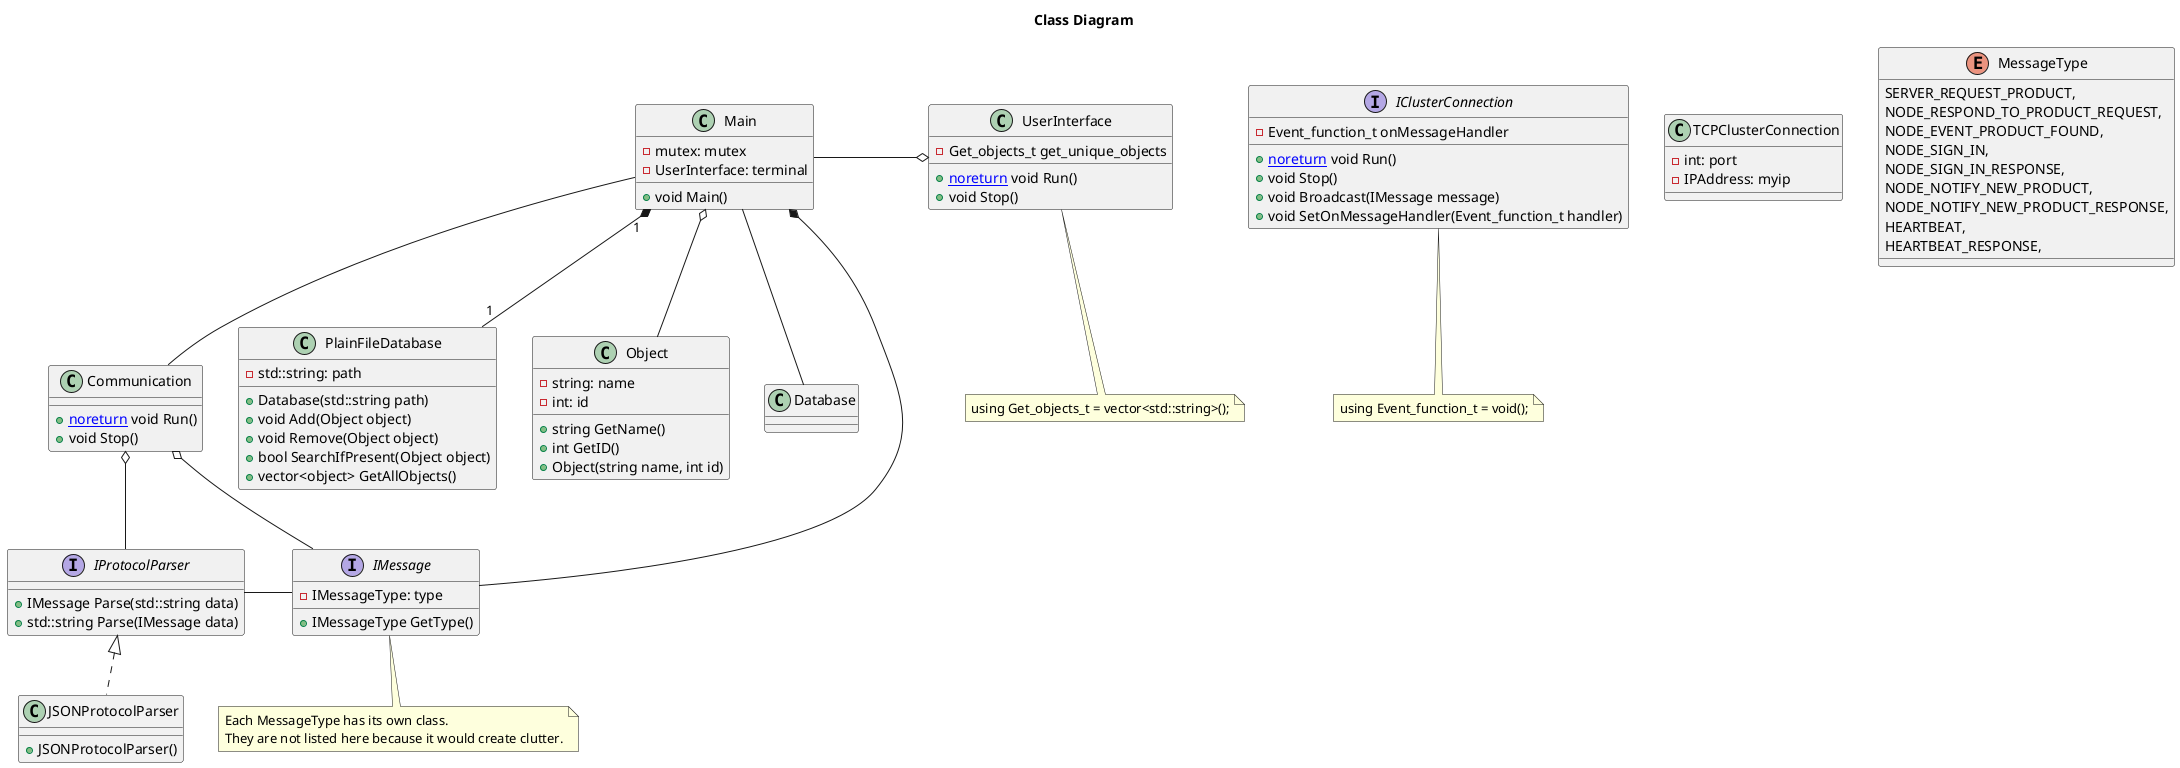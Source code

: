 @startuml ClassDiagram
Title Class Diagram

Class Communication
{
    {method} + [[noreturn]] void Run()
    {method} + void Stop()
}

' using Event_function_t = void();
interface IClusterConnection
{
    {field} - Event_function_t onMessageHandler
    {method} + [[noreturn]] void Run()
    {method} + void Stop()
    {method} + void Broadcast(IMessage message)
    ' {method} + void Send(IMessage message, IPAdress myip)
    {method} + void SetOnMessageHandler(Event_function_t handler)
}

note bottom of IClusterConnection
using Event_function_t = void();
end note

class TCPClusterConnection
{
    {field} - int: port
    {field} - IPAddress: myip
}

Class PlainFileDatabase
{
    {field} - std::string: path
    {method} + Database(std::string path)
    {method} + void Add(Object object)
    {method} + void Remove(Object object)
    {method} + bool SearchIfPresent(Object object)
    {method} + vector<object> GetAllObjects()
}

Class Object
{
    {field} - string: name
    {field} - int: id
    {method} + string GetName()
    {method} + int GetID()
    {method} + Object(string name, int id)
}

enum MessageType
{
    SERVER_REQUEST_PRODUCT,
    NODE_RESPOND_TO_PRODUCT_REQUEST,
    NODE_EVENT_PRODUCT_FOUND,
    NODE_SIGN_IN,
    NODE_SIGN_IN_RESPONSE,
    NODE_NOTIFY_NEW_PRODUCT,
    NODE_NOTIFY_NEW_PRODUCT_RESPONSE,
    HEARTBEAT,
    HEARTBEAT_RESPONSE,
}

interface IMessage
{
    {field} - IMessageType: type
    {method} + IMessageType GetType()
}

note bottom of IMessage
Each MessageType has its own class.
They are not listed here because it would create clutter.
end note

interface IProtocolParser
{
    {method} + IMessage Parse(std::string data)
    {method} + std::string Parse(IMessage data)
}

Class JSONProtocolParser
{
    {method} + JSONProtocolParser()
}

Class UserInterface
{
    {field} - Get_objects_t get_unique_objects
    {method} + [[noreturn]] void Run()
    {method} + void Stop()
}

note bottom of UserInterface
using Get_objects_t = vector<std::string>();
end note

Class Main
{
    {field} - mutex: mutex
    {field} - UserInterface: terminal
    {method} + void Main()
}

Main "1" *-- "1" PlainFileDatabase

' EMPTY CLASSES
' END OF EMPYY CLASSES

Main -o UserInterface
Main o-- Object
Main -- Database
Main -- Communication
Main *-- IMessage
Communication o-- IMessage
IProtocolParser <|.. JSONProtocolParser
IProtocolParser - IMessage
Communication o-- IProtocolParser

' Controller "1" o-- "1" WiFiHandler
' Controller "1" o-- "1" IMasterSlave
' Controller "1" o-- "1" JsonBuilder
' Controller "1" o-down- "1" IDipSwitch
' Controller "1" o-- "1" WebSocketHandler

' WiFiHandler "1" o-- "1" WiFiData
' WebSocketHandler "1" o-- "1" WebsocketData

' See if we should separate WebSocket & WiFi
' object opslaan als JSON objecten?
@enduml